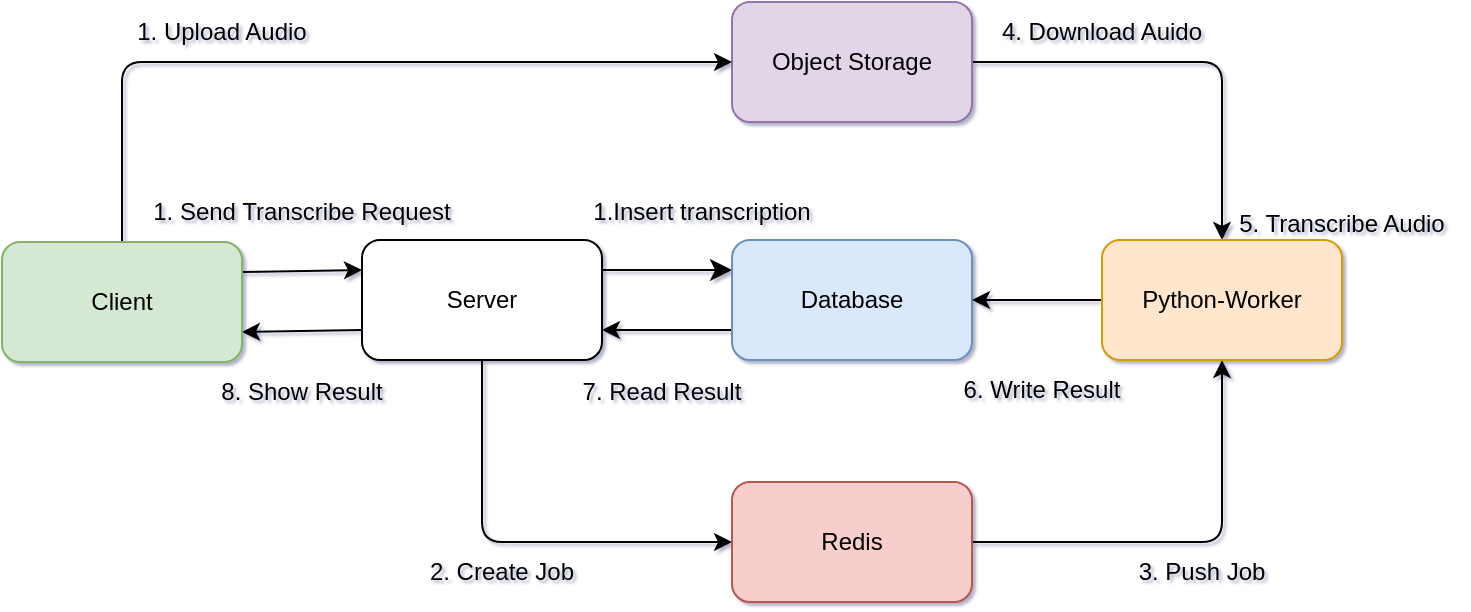 <mxfile version="28.1.0" pages="2">
  <diagram id="sms6BefUIiy4BhytiEd0" name="Page-1">
    <mxGraphModel dx="998" dy="672" grid="1" gridSize="10" guides="1" tooltips="1" connect="1" arrows="1" fold="1" page="1" pageScale="1" pageWidth="1169" pageHeight="827" background="none" math="0" shadow="1">
      <root>
        <mxCell id="0" />
        <mxCell id="1" parent="0" />
        <mxCell id="58" style="edgeStyle=orthogonalEdgeStyle;html=1;exitX=0.5;exitY=1;exitDx=0;exitDy=0;entryX=0;entryY=0.5;entryDx=0;entryDy=0;" parent="1" source="5" target="7" edge="1">
          <mxGeometry relative="1" as="geometry" />
        </mxCell>
        <mxCell id="71" style="edgeStyle=none;html=1;exitX=0;exitY=0.75;exitDx=0;exitDy=0;entryX=1;entryY=0.75;entryDx=0;entryDy=0;" parent="1" source="5" target="52" edge="1">
          <mxGeometry relative="1" as="geometry" />
        </mxCell>
        <mxCell id="GkhVvGKH1XLNUn45zFnz-72" style="edgeStyle=none;curved=1;rounded=0;orthogonalLoop=1;jettySize=auto;html=1;entryX=0;entryY=0.25;entryDx=0;entryDy=0;fontSize=12;startSize=8;endSize=8;exitX=1;exitY=0.25;exitDx=0;exitDy=0;" parent="1" source="5" target="6" edge="1">
          <mxGeometry relative="1" as="geometry">
            <mxPoint x="560" y="404" as="sourcePoint" />
          </mxGeometry>
        </mxCell>
        <mxCell id="5" value="Server" style="rounded=1;whiteSpace=wrap;html=1;" parent="1" vertex="1">
          <mxGeometry x="430" y="383" width="120" height="60" as="geometry" />
        </mxCell>
        <mxCell id="56" style="edgeStyle=none;html=1;exitX=0;exitY=0.75;exitDx=0;exitDy=0;entryX=1;entryY=0.75;entryDx=0;entryDy=0;startArrow=none;startFill=0;" parent="1" source="6" target="5" edge="1">
          <mxGeometry relative="1" as="geometry" />
        </mxCell>
        <mxCell id="6" value="Database" style="rounded=1;whiteSpace=wrap;html=1;fillColor=#dae8fc;strokeColor=#6c8ebf;" parent="1" vertex="1">
          <mxGeometry x="615" y="383" width="120" height="60" as="geometry" />
        </mxCell>
        <mxCell id="59" style="edgeStyle=orthogonalEdgeStyle;html=1;exitX=1;exitY=0.5;exitDx=0;exitDy=0;entryX=0.5;entryY=1;entryDx=0;entryDy=0;" parent="1" source="7" target="9" edge="1">
          <mxGeometry relative="1" as="geometry" />
        </mxCell>
        <mxCell id="7" value="Redis" style="rounded=1;whiteSpace=wrap;html=1;fillColor=#f8cecc;strokeColor=#b85450;" parent="1" vertex="1">
          <mxGeometry x="615" y="504" width="120" height="60" as="geometry" />
        </mxCell>
        <mxCell id="54" style="edgeStyle=orthogonalEdgeStyle;html=1;exitX=1;exitY=0.5;exitDx=0;exitDy=0;entryX=0.5;entryY=0;entryDx=0;entryDy=0;" parent="1" source="8" target="9" edge="1">
          <mxGeometry relative="1" as="geometry" />
        </mxCell>
        <mxCell id="8" value="Object Storage" style="rounded=1;whiteSpace=wrap;html=1;fillColor=#e1d5e7;strokeColor=#9673a6;" parent="1" vertex="1">
          <mxGeometry x="615" y="264" width="120" height="60" as="geometry" />
        </mxCell>
        <mxCell id="55" style="edgeStyle=none;html=1;exitX=0;exitY=0.5;exitDx=0;exitDy=0;entryX=1;entryY=0.5;entryDx=0;entryDy=0;" parent="1" source="9" target="6" edge="1">
          <mxGeometry relative="1" as="geometry" />
        </mxCell>
        <mxCell id="9" value="Python-Worker" style="rounded=1;whiteSpace=wrap;html=1;fillColor=#ffe6cc;strokeColor=#d79b00;" parent="1" vertex="1">
          <mxGeometry x="800" y="383" width="120" height="60" as="geometry" />
        </mxCell>
        <mxCell id="53" style="edgeStyle=orthogonalEdgeStyle;html=1;exitX=0.5;exitY=0;exitDx=0;exitDy=0;entryX=0;entryY=0.5;entryDx=0;entryDy=0;" parent="1" source="52" target="8" edge="1">
          <mxGeometry relative="1" as="geometry" />
        </mxCell>
        <mxCell id="70" style="edgeStyle=none;html=1;exitX=1;exitY=0.25;exitDx=0;exitDy=0;entryX=0;entryY=0.25;entryDx=0;entryDy=0;" parent="1" source="52" target="5" edge="1">
          <mxGeometry relative="1" as="geometry" />
        </mxCell>
        <mxCell id="52" value="Client" style="rounded=1;whiteSpace=wrap;html=1;fillColor=#d5e8d4;strokeColor=#82b366;" parent="1" vertex="1">
          <mxGeometry x="250" y="384" width="120" height="60" as="geometry" />
        </mxCell>
        <mxCell id="60" value="1. Upload Audio" style="text;strokeColor=none;align=center;fillColor=none;html=1;verticalAlign=middle;whiteSpace=wrap;rounded=0;" parent="1" vertex="1">
          <mxGeometry x="310" y="264" width="100" height="30" as="geometry" />
        </mxCell>
        <mxCell id="61" value="2. Create Job" style="text;strokeColor=none;align=center;fillColor=none;html=1;verticalAlign=middle;whiteSpace=wrap;rounded=0;" parent="1" vertex="1">
          <mxGeometry x="450" y="534" width="100" height="30" as="geometry" />
        </mxCell>
        <mxCell id="62" value="3. Push Job" style="text;strokeColor=none;align=center;fillColor=none;html=1;verticalAlign=middle;whiteSpace=wrap;rounded=0;" parent="1" vertex="1">
          <mxGeometry x="800" y="534" width="100" height="30" as="geometry" />
        </mxCell>
        <mxCell id="63" value="4. Download Auido" style="text;strokeColor=none;align=center;fillColor=none;html=1;verticalAlign=middle;whiteSpace=wrap;rounded=0;" parent="1" vertex="1">
          <mxGeometry x="740" y="264" width="120" height="30" as="geometry" />
        </mxCell>
        <mxCell id="65" value="5. Transcribe Audio" style="text;strokeColor=none;align=center;fillColor=none;html=1;verticalAlign=middle;whiteSpace=wrap;rounded=0;" parent="1" vertex="1">
          <mxGeometry x="860" y="360" width="120" height="30" as="geometry" />
        </mxCell>
        <mxCell id="66" value="6. Write Result" style="text;strokeColor=none;align=center;fillColor=none;html=1;verticalAlign=middle;whiteSpace=wrap;rounded=0;" parent="1" vertex="1">
          <mxGeometry x="710" y="443" width="120" height="30" as="geometry" />
        </mxCell>
        <mxCell id="67" value="1. Send Transcribe Request" style="text;strokeColor=none;align=center;fillColor=none;html=1;verticalAlign=middle;whiteSpace=wrap;rounded=0;" parent="1" vertex="1">
          <mxGeometry x="320" y="354" width="160" height="30" as="geometry" />
        </mxCell>
        <mxCell id="68" value="7. Read Result" style="text;strokeColor=none;align=center;fillColor=none;html=1;verticalAlign=middle;whiteSpace=wrap;rounded=0;" parent="1" vertex="1">
          <mxGeometry x="520" y="444" width="120" height="30" as="geometry" />
        </mxCell>
        <mxCell id="69" value="8. Show Result" style="text;strokeColor=none;align=center;fillColor=none;html=1;verticalAlign=middle;whiteSpace=wrap;rounded=0;" parent="1" vertex="1">
          <mxGeometry x="340" y="444" width="120" height="30" as="geometry" />
        </mxCell>
        <mxCell id="GkhVvGKH1XLNUn45zFnz-74" value="1.Insert transcription" style="text;strokeColor=none;align=center;fillColor=none;html=1;verticalAlign=middle;whiteSpace=wrap;rounded=0;" parent="1" vertex="1">
          <mxGeometry x="530" y="354" width="140" height="30" as="geometry" />
        </mxCell>
      </root>
    </mxGraphModel>
  </diagram>
  <diagram id="SZTgnP6nAAkcLvA9e-qE" name="Page-2">
    <mxGraphModel grid="0" page="0" gridSize="10" guides="1" tooltips="1" connect="1" arrows="1" fold="1" pageScale="1" pageWidth="850" pageHeight="1100" math="0" shadow="0">
      <root>
        <mxCell id="0" />
        <mxCell id="1" parent="0" />
      </root>
    </mxGraphModel>
  </diagram>
</mxfile>
